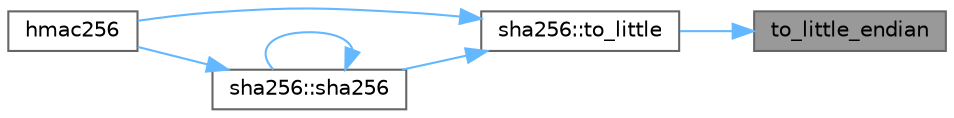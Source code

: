 digraph "to_little_endian"
{
 // INTERACTIVE_SVG=YES
 // LATEX_PDF_SIZE
  bgcolor="transparent";
  edge [fontname=Helvetica,fontsize=10,labelfontname=Helvetica,labelfontsize=10];
  node [fontname=Helvetica,fontsize=10,shape=box,height=0.2,width=0.4];
  rankdir="RL";
  Node1 [id="Node000001",label="to_little_endian",height=0.2,width=0.4,color="gray40", fillcolor="grey60", style="filled", fontcolor="black",tooltip="Convert from big endian to little endian."];
  Node1 -> Node2 [id="edge1_Node000001_Node000002",dir="back",color="steelblue1",style="solid",tooltip=" "];
  Node2 [id="Node000002",label="sha256::to_little",height=0.2,width=0.4,color="grey40", fillcolor="white", style="filled",URL="$group__Hash.html#ga3175ec2f1104e9fd94349074ddc9d7d1",tooltip="Convert hash value to little endian."];
  Node2 -> Node3 [id="edge2_Node000002_Node000003",dir="back",color="steelblue1",style="solid",tooltip=" "];
  Node3 [id="Node000003",label="hmac256",height=0.2,width=0.4,color="grey40", fillcolor="white", style="filled",URL="$group__Hash.html#gad5c9477541172455b23067794ea866c0",tooltip="Implement HMAC algorithm."];
  Node2 -> Node4 [id="edge3_Node000002_Node000004",dir="back",color="steelblue1",style="solid",tooltip=" "];
  Node4 [id="Node000004",label="sha256::sha256",height=0.2,width=0.4,color="grey40", fillcolor="white", style="filled",URL="$group__Hash.html#gac7fe13b785f5fd4903af4339ac88fbd3",tooltip="Return SHA256 hash."];
  Node4 -> Node3 [id="edge4_Node000004_Node000003",dir="back",color="steelblue1",style="solid",tooltip=" "];
  Node4 -> Node4 [id="edge5_Node000004_Node000004",dir="back",color="steelblue1",style="solid",tooltip=" "];
}
